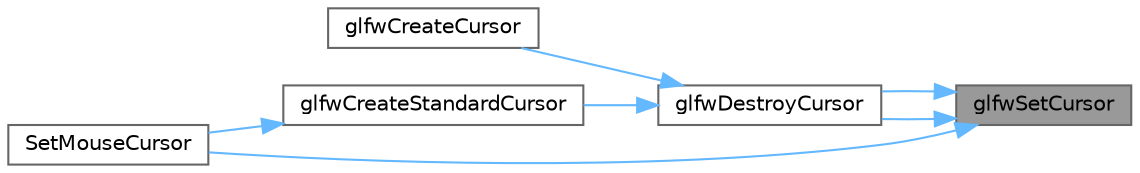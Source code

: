 digraph "glfwSetCursor"
{
 // LATEX_PDF_SIZE
  bgcolor="transparent";
  edge [fontname=Helvetica,fontsize=10,labelfontname=Helvetica,labelfontsize=10];
  node [fontname=Helvetica,fontsize=10,shape=box,height=0.2,width=0.4];
  rankdir="RL";
  Node1 [id="Node000001",label="glfwSetCursor",height=0.2,width=0.4,color="gray40", fillcolor="grey60", style="filled", fontcolor="black",tooltip="Sets the cursor for the window."];
  Node1 -> Node2 [id="edge1_Node000001_Node000002",dir="back",color="steelblue1",style="solid",tooltip=" "];
  Node2 [id="Node000002",label="glfwDestroyCursor",height=0.2,width=0.4,color="grey40", fillcolor="white", style="filled",URL="$group__input.html#ga27556b7122117bc1bbb4bb3cc003ea43",tooltip="Destroys a cursor."];
  Node2 -> Node3 [id="edge2_Node000002_Node000003",dir="back",color="steelblue1",style="solid",tooltip=" "];
  Node3 [id="Node000003",label="glfwCreateCursor",height=0.2,width=0.4,color="grey40", fillcolor="white", style="filled",URL="$group__input.html#ga21fc9f020f062db88813aa722c30ba2c",tooltip="Creates a custom cursor."];
  Node2 -> Node4 [id="edge3_Node000002_Node000004",dir="back",color="steelblue1",style="solid",tooltip=" "];
  Node4 [id="Node000004",label="glfwCreateStandardCursor",height=0.2,width=0.4,color="grey40", fillcolor="white", style="filled",URL="$group__input.html#gab7c5b6023b39a0021b1fcdabd1d15f09",tooltip="Creates a cursor with a standard shape."];
  Node4 -> Node5 [id="edge4_Node000004_Node000005",dir="back",color="steelblue1",style="solid",tooltip=" "];
  Node5 [id="Node000005",label="SetMouseCursor",height=0.2,width=0.4,color="grey40", fillcolor="white", style="filled",URL="$_old_2_classes_2lib_2rcore_8c.html#a71584a13ca97922337d924ccf4c14479",tooltip=" "];
  Node1 -> Node2 [id="edge5_Node000001_Node000002",dir="back",color="steelblue1",style="solid",tooltip=" "];
  Node1 -> Node5 [id="edge6_Node000001_Node000005",dir="back",color="steelblue1",style="solid",tooltip=" "];
}
